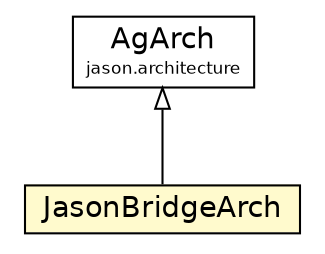 #!/usr/local/bin/dot
#
# Class diagram 
# Generated by UMLGraph version 5.1 (http://www.umlgraph.org/)
#

digraph G {
	edge [fontname="Helvetica",fontsize=10,labelfontname="Helvetica",labelfontsize=10];
	node [fontname="Helvetica",fontsize=10,shape=plaintext];
	nodesep=0.25;
	ranksep=0.5;
	// jason.architecture.AgArch
	c39632 [label=<<table title="jason.architecture.AgArch" border="0" cellborder="1" cellspacing="0" cellpadding="2" port="p" href="../../architecture/AgArch.html">
		<tr><td><table border="0" cellspacing="0" cellpadding="1">
<tr><td align="center" balign="center"> AgArch </td></tr>
<tr><td align="center" balign="center"><font point-size="8.0"> jason.architecture </font></td></tr>
		</table></td></tr>
		</table>>, fontname="Helvetica", fontcolor="black", fontsize=14.0];
	// jason.infra.jade.JasonBridgeArch
	c39763 [label=<<table title="jason.infra.jade.JasonBridgeArch" border="0" cellborder="1" cellspacing="0" cellpadding="2" port="p" bgcolor="lemonChiffon" href="./JasonBridgeArch.html">
		<tr><td><table border="0" cellspacing="0" cellpadding="1">
<tr><td align="center" balign="center"> JasonBridgeArch </td></tr>
		</table></td></tr>
		</table>>, fontname="Helvetica", fontcolor="black", fontsize=14.0];
	//jason.infra.jade.JasonBridgeArch extends jason.architecture.AgArch
	c39632:p -> c39763:p [dir=back,arrowtail=empty];
}

